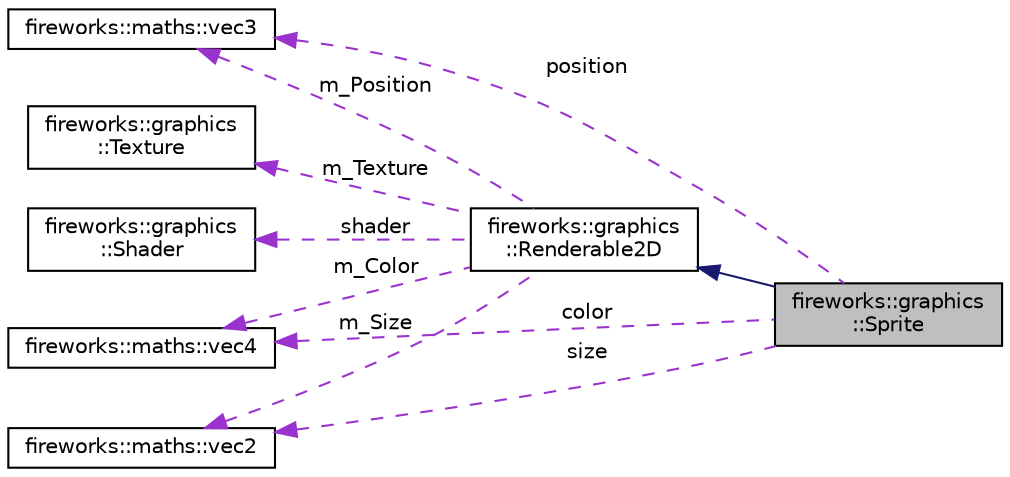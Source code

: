 digraph "fireworks::graphics::Sprite"
{
 // LATEX_PDF_SIZE
  edge [fontname="Helvetica",fontsize="10",labelfontname="Helvetica",labelfontsize="10"];
  node [fontname="Helvetica",fontsize="10",shape=record];
  rankdir="LR";
  Node1 [label="fireworks::graphics\l::Sprite",height=0.2,width=0.4,color="black", fillcolor="grey75", style="filled", fontcolor="black",tooltip="The class responsible for drawing the Sprites in the scene."];
  Node2 -> Node1 [dir="back",color="midnightblue",fontsize="10",style="solid",fontname="Helvetica"];
  Node2 [label="fireworks::graphics\l::Renderable2D",height=0.2,width=0.4,color="black", fillcolor="white", style="filled",URL="$classfireworks_1_1graphics_1_1_renderable2_d.html",tooltip="The Class responsible for drawing the basic Renderable objects onto the screen."];
  Node3 -> Node2 [dir="back",color="darkorchid3",fontsize="10",style="dashed",label=" m_Position" ,fontname="Helvetica"];
  Node3 [label="fireworks::maths::vec3",height=0.2,width=0.4,color="black", fillcolor="white", style="filled",URL="$structfireworks_1_1maths_1_1vec3.html",tooltip=" "];
  Node4 -> Node2 [dir="back",color="darkorchid3",fontsize="10",style="dashed",label=" m_Color" ,fontname="Helvetica"];
  Node4 [label="fireworks::maths::vec4",height=0.2,width=0.4,color="black", fillcolor="white", style="filled",URL="$structfireworks_1_1maths_1_1vec4.html",tooltip=" "];
  Node5 -> Node2 [dir="back",color="darkorchid3",fontsize="10",style="dashed",label=" m_Texture" ,fontname="Helvetica"];
  Node5 [label="fireworks::graphics\l::Texture",height=0.2,width=0.4,color="black", fillcolor="white", style="filled",URL="$classfireworks_1_1graphics_1_1_texture.html",tooltip="The class responsible for loading Textures."];
  Node6 -> Node2 [dir="back",color="darkorchid3",fontsize="10",style="dashed",label=" shader" ,fontname="Helvetica"];
  Node6 [label="fireworks::graphics\l::Shader",height=0.2,width=0.4,color="black", fillcolor="white", style="filled",URL="$classfireworks_1_1graphics_1_1_shader.html",tooltip="The class responsible for creating amazing shaders."];
  Node7 -> Node2 [dir="back",color="darkorchid3",fontsize="10",style="dashed",label=" m_Size" ,fontname="Helvetica"];
  Node7 [label="fireworks::maths::vec2",height=0.2,width=0.4,color="black", fillcolor="white", style="filled",URL="$structfireworks_1_1maths_1_1vec2.html",tooltip=" "];
  Node3 -> Node1 [dir="back",color="darkorchid3",fontsize="10",style="dashed",label=" position" ,fontname="Helvetica"];
  Node4 -> Node1 [dir="back",color="darkorchid3",fontsize="10",style="dashed",label=" color" ,fontname="Helvetica"];
  Node7 -> Node1 [dir="back",color="darkorchid3",fontsize="10",style="dashed",label=" size" ,fontname="Helvetica"];
}
